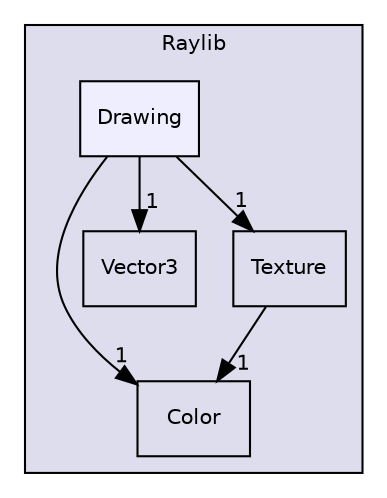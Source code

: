 digraph "Documents/GitHub/B-YEP-400-LYN-4-1-indiestudio-lucas.guichard/Lib/XRaylib/Raylib/Drawing" {
  compound=true
  node [ fontsize="10", fontname="Helvetica"];
  edge [ labelfontsize="10", labelfontname="Helvetica"];
  subgraph clusterdir_de334b3105e3c27a200be04983862f6f {
    graph [ bgcolor="#ddddee", pencolor="black", label="Raylib" fontname="Helvetica", fontsize="10", URL="dir_de334b3105e3c27a200be04983862f6f.html"]
  dir_04ae11eb1dc9e50af04680fcd1aacb7e [shape=box label="Color" URL="dir_04ae11eb1dc9e50af04680fcd1aacb7e.html"];
  dir_c4c07e0938689bd2ac221808c3564c4c [shape=box label="Vector3" URL="dir_c4c07e0938689bd2ac221808c3564c4c.html"];
  dir_fcdc067f92898f78b67f9d0a03e87288 [shape=box label="Texture" URL="dir_fcdc067f92898f78b67f9d0a03e87288.html"];
  dir_a182abf40792b2457ee834d36c5318d7 [shape=box, label="Drawing", style="filled", fillcolor="#eeeeff", pencolor="black", URL="dir_a182abf40792b2457ee834d36c5318d7.html"];
  }
  dir_fcdc067f92898f78b67f9d0a03e87288->dir_04ae11eb1dc9e50af04680fcd1aacb7e [headlabel="1", labeldistance=1.5 headhref="dir_000048_000032.html"];
  dir_a182abf40792b2457ee834d36c5318d7->dir_04ae11eb1dc9e50af04680fcd1aacb7e [headlabel="1", labeldistance=1.5 headhref="dir_000034_000032.html"];
  dir_a182abf40792b2457ee834d36c5318d7->dir_c4c07e0938689bd2ac221808c3564c4c [headlabel="1", labeldistance=1.5 headhref="dir_000034_000051.html"];
  dir_a182abf40792b2457ee834d36c5318d7->dir_fcdc067f92898f78b67f9d0a03e87288 [headlabel="1", labeldistance=1.5 headhref="dir_000034_000048.html"];
}
